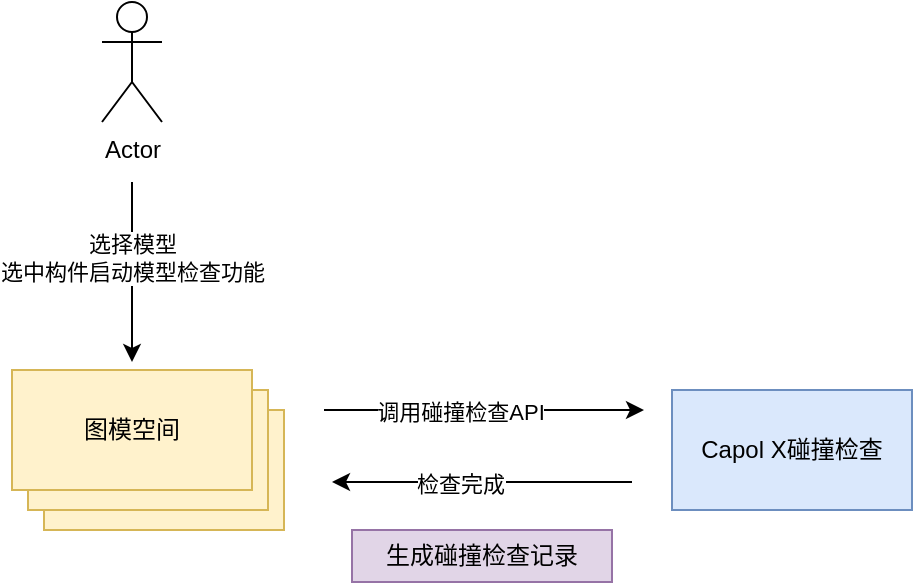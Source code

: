 <mxfile version="24.7.8">
  <diagram name="第 1 页" id="Yf9hvypOYGAFQBZlE08c">
    <mxGraphModel dx="1259" dy="793" grid="1" gridSize="10" guides="1" tooltips="1" connect="1" arrows="1" fold="1" page="1" pageScale="1" pageWidth="827" pageHeight="1169" math="0" shadow="0">
      <root>
        <mxCell id="0" />
        <mxCell id="1" parent="0" />
        <mxCell id="PDTKMUbxO4VCIdkTJO4F-1" value="Actor" style="shape=umlActor;verticalLabelPosition=bottom;verticalAlign=top;html=1;outlineConnect=0;" vertex="1" parent="1">
          <mxGeometry x="175" y="190" width="30" height="60" as="geometry" />
        </mxCell>
        <mxCell id="PDTKMUbxO4VCIdkTJO4F-4" value="" style="rounded=0;whiteSpace=wrap;html=1;fillColor=#fff2cc;strokeColor=#d6b656;" vertex="1" parent="1">
          <mxGeometry x="146" y="394" width="120" height="60" as="geometry" />
        </mxCell>
        <mxCell id="PDTKMUbxO4VCIdkTJO4F-3" value="" style="rounded=0;whiteSpace=wrap;html=1;fillColor=#fff2cc;strokeColor=#d6b656;" vertex="1" parent="1">
          <mxGeometry x="138" y="384" width="120" height="60" as="geometry" />
        </mxCell>
        <mxCell id="PDTKMUbxO4VCIdkTJO4F-2" value="图模空间" style="rounded=0;whiteSpace=wrap;html=1;fillColor=#fff2cc;strokeColor=#d6b656;" vertex="1" parent="1">
          <mxGeometry x="130" y="374" width="120" height="60" as="geometry" />
        </mxCell>
        <mxCell id="PDTKMUbxO4VCIdkTJO4F-5" value="Capol X碰撞检查" style="rounded=0;whiteSpace=wrap;html=1;fillColor=#dae8fc;strokeColor=#6c8ebf;" vertex="1" parent="1">
          <mxGeometry x="460" y="384" width="120" height="60" as="geometry" />
        </mxCell>
        <mxCell id="PDTKMUbxO4VCIdkTJO4F-7" value="" style="endArrow=classic;html=1;rounded=0;" edge="1" parent="1">
          <mxGeometry width="50" height="50" relative="1" as="geometry">
            <mxPoint x="190" y="280" as="sourcePoint" />
            <mxPoint x="190" y="370" as="targetPoint" />
          </mxGeometry>
        </mxCell>
        <mxCell id="PDTKMUbxO4VCIdkTJO4F-8" value="选择模型&lt;br style=&quot;box-sizing: border-box; -webkit-tap-highlight-color: rgba(0, 0, 0, 0); --tw-border-spacing-x: 0; --tw-border-spacing-y: 0; --tw-translate-x: 0; --tw-translate-y: 0; --tw-rotate: 0; --tw-skew-x: 0; --tw-skew-y: 0; --tw-scale-x: 1; --tw-scale-y: 1; --tw-pan-x: ; --tw-pan-y: ; --tw-pinch-zoom: ; --tw-scroll-snap-strictness: proximity; --tw-gradient-from-position: ; --tw-gradient-via-position: ; --tw-gradient-to-position: ; --tw-ordinal: ; --tw-slashed-zero: ; --tw-numeric-figure: ; --tw-numeric-spacing: ; --tw-numeric-fraction: ; --tw-ring-inset: ; --tw-ring-offset-width: 0px; --tw-ring-offset-color: #fff; --tw-ring-color: rgb(59 130 246 / 0.5); --tw-ring-offset-shadow: 0 0 #0000; --tw-ring-shadow: 0 0 #0000; --tw-shadow: 0 0 #0000; --tw-shadow-colored: 0 0 #0000; --tw-blur: ; --tw-brightness: ; --tw-contrast: ; --tw-grayscale: ; --tw-hue-rotate: ; --tw-invert: ; --tw-saturate: ; --tw-sepia: ; --tw-drop-shadow: ; --tw-backdrop-blur: ; --tw-backdrop-brightness: ; --tw-backdrop-contrast: ; --tw-backdrop-grayscale: ; --tw-backdrop-hue-rotate: ; --tw-backdrop-invert: ; --tw-backdrop-opacity: ; --tw-backdrop-saturate: ; --tw-backdrop-sepia: ; --tw-contain-size: ; --tw-contain-layout: ; --tw-contain-paint: ; --tw-contain-style: ;&quot;&gt;选中构件启动模型检查功能" style="edgeLabel;html=1;align=center;verticalAlign=middle;resizable=0;points=[];" vertex="1" connectable="0" parent="PDTKMUbxO4VCIdkTJO4F-7">
          <mxGeometry x="-0.156" relative="1" as="geometry">
            <mxPoint as="offset" />
          </mxGeometry>
        </mxCell>
        <mxCell id="PDTKMUbxO4VCIdkTJO4F-9" value="" style="endArrow=classic;html=1;rounded=0;" edge="1" parent="1">
          <mxGeometry width="50" height="50" relative="1" as="geometry">
            <mxPoint x="286" y="394" as="sourcePoint" />
            <mxPoint x="446" y="394" as="targetPoint" />
          </mxGeometry>
        </mxCell>
        <mxCell id="PDTKMUbxO4VCIdkTJO4F-11" value="调用碰撞检查API" style="edgeLabel;html=1;align=center;verticalAlign=middle;resizable=0;points=[];" vertex="1" connectable="0" parent="PDTKMUbxO4VCIdkTJO4F-9">
          <mxGeometry x="-0.15" y="-1" relative="1" as="geometry">
            <mxPoint as="offset" />
          </mxGeometry>
        </mxCell>
        <mxCell id="PDTKMUbxO4VCIdkTJO4F-12" value="" style="endArrow=classic;html=1;rounded=0;" edge="1" parent="1">
          <mxGeometry width="50" height="50" relative="1" as="geometry">
            <mxPoint x="440" y="430" as="sourcePoint" />
            <mxPoint x="290" y="430" as="targetPoint" />
          </mxGeometry>
        </mxCell>
        <mxCell id="PDTKMUbxO4VCIdkTJO4F-13" value="检查完成" style="edgeLabel;html=1;align=center;verticalAlign=middle;resizable=0;points=[];" vertex="1" connectable="0" parent="PDTKMUbxO4VCIdkTJO4F-12">
          <mxGeometry x="0.147" y="1" relative="1" as="geometry">
            <mxPoint as="offset" />
          </mxGeometry>
        </mxCell>
        <mxCell id="PDTKMUbxO4VCIdkTJO4F-14" value="生成碰撞检查记录" style="rounded=0;whiteSpace=wrap;html=1;fillColor=#e1d5e7;strokeColor=#9673a6;" vertex="1" parent="1">
          <mxGeometry x="300" y="454" width="130" height="26" as="geometry" />
        </mxCell>
      </root>
    </mxGraphModel>
  </diagram>
</mxfile>
